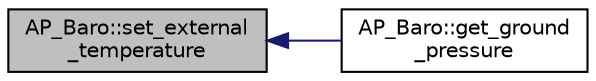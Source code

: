 digraph "AP_Baro::set_external_temperature"
{
 // INTERACTIVE_SVG=YES
  edge [fontname="Helvetica",fontsize="10",labelfontname="Helvetica",labelfontsize="10"];
  node [fontname="Helvetica",fontsize="10",shape=record];
  rankdir="LR";
  Node1 [label="AP_Baro::set_external\l_temperature",height=0.2,width=0.4,color="black", fillcolor="grey75", style="filled", fontcolor="black"];
  Node1 -> Node2 [dir="back",color="midnightblue",fontsize="10",style="solid",fontname="Helvetica"];
  Node2 [label="AP_Baro::get_ground\l_pressure",height=0.2,width=0.4,color="black", fillcolor="white", style="filled",URL="$classAP__Baro.html#a08f0fbb3c27aee128ae7aba8976cc66f"];
}
